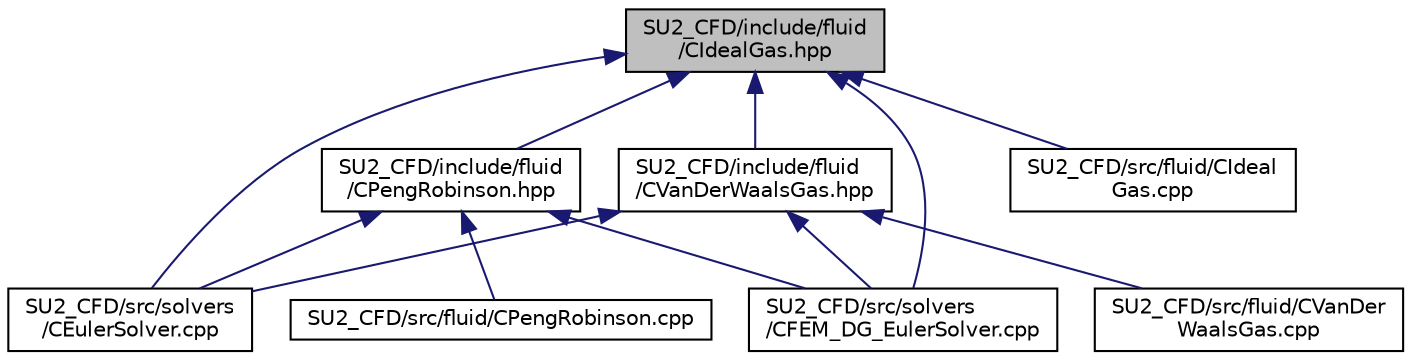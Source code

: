 digraph "SU2_CFD/include/fluid/CIdealGas.hpp"
{
 // LATEX_PDF_SIZE
  edge [fontname="Helvetica",fontsize="10",labelfontname="Helvetica",labelfontsize="10"];
  node [fontname="Helvetica",fontsize="10",shape=record];
  Node1 [label="SU2_CFD/include/fluid\l/CIdealGas.hpp",height=0.2,width=0.4,color="black", fillcolor="grey75", style="filled", fontcolor="black",tooltip="Defines the ideal gas model."];
  Node1 -> Node2 [dir="back",color="midnightblue",fontsize="10",style="solid",fontname="Helvetica"];
  Node2 [label="SU2_CFD/include/fluid\l/CPengRobinson.hpp",height=0.2,width=0.4,color="black", fillcolor="white", style="filled",URL="$CPengRobinson_8hpp.html",tooltip="Defines the Peng-Robinson model."];
  Node2 -> Node3 [dir="back",color="midnightblue",fontsize="10",style="solid",fontname="Helvetica"];
  Node3 [label="SU2_CFD/src/fluid/CPengRobinson.cpp",height=0.2,width=0.4,color="black", fillcolor="white", style="filled",URL="$CPengRobinson_8cpp.html",tooltip="Source of the Peng-Robinson model."];
  Node2 -> Node4 [dir="back",color="midnightblue",fontsize="10",style="solid",fontname="Helvetica"];
  Node4 [label="SU2_CFD/src/solvers\l/CEulerSolver.cpp",height=0.2,width=0.4,color="black", fillcolor="white", style="filled",URL="$CEulerSolver_8cpp.html",tooltip="Main subroutines for solving Finite-Volume Euler flow problems."];
  Node2 -> Node5 [dir="back",color="midnightblue",fontsize="10",style="solid",fontname="Helvetica"];
  Node5 [label="SU2_CFD/src/solvers\l/CFEM_DG_EulerSolver.cpp",height=0.2,width=0.4,color="black", fillcolor="white", style="filled",URL="$CFEM__DG__EulerSolver_8cpp.html",tooltip="Main subroutines for solving finite element Euler flow problems."];
  Node1 -> Node6 [dir="back",color="midnightblue",fontsize="10",style="solid",fontname="Helvetica"];
  Node6 [label="SU2_CFD/include/fluid\l/CVanDerWaalsGas.hpp",height=0.2,width=0.4,color="black", fillcolor="white", style="filled",URL="$CVanDerWaalsGas_8hpp.html",tooltip="Declaration of the Polytropic Van der Waals model."];
  Node6 -> Node7 [dir="back",color="midnightblue",fontsize="10",style="solid",fontname="Helvetica"];
  Node7 [label="SU2_CFD/src/fluid/CVanDer\lWaalsGas.cpp",height=0.2,width=0.4,color="black", fillcolor="white", style="filled",URL="$CVanDerWaalsGas_8cpp.html",tooltip="Source of the Polytropic Van der Waals model."];
  Node6 -> Node4 [dir="back",color="midnightblue",fontsize="10",style="solid",fontname="Helvetica"];
  Node6 -> Node5 [dir="back",color="midnightblue",fontsize="10",style="solid",fontname="Helvetica"];
  Node1 -> Node8 [dir="back",color="midnightblue",fontsize="10",style="solid",fontname="Helvetica"];
  Node8 [label="SU2_CFD/src/fluid/CIdeal\lGas.cpp",height=0.2,width=0.4,color="black", fillcolor="white", style="filled",URL="$CIdealGas_8cpp.html",tooltip="Source of the ideal gas model."];
  Node1 -> Node4 [dir="back",color="midnightblue",fontsize="10",style="solid",fontname="Helvetica"];
  Node1 -> Node5 [dir="back",color="midnightblue",fontsize="10",style="solid",fontname="Helvetica"];
}
